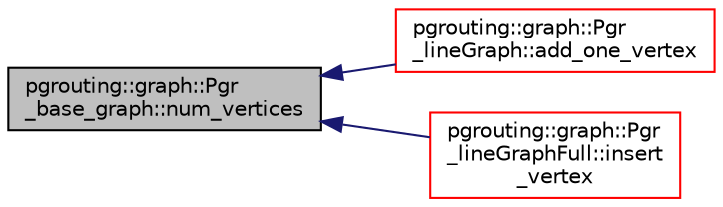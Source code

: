 digraph "pgrouting::graph::Pgr_base_graph::num_vertices"
{
  edge [fontname="Helvetica",fontsize="10",labelfontname="Helvetica",labelfontsize="10"];
  node [fontname="Helvetica",fontsize="10",shape=record];
  rankdir="LR";
  Node183 [label="pgrouting::graph::Pgr\l_base_graph::num_vertices",height=0.2,width=0.4,color="black", fillcolor="grey75", style="filled", fontcolor="black"];
  Node183 -> Node184 [dir="back",color="midnightblue",fontsize="10",style="solid",fontname="Helvetica"];
  Node184 [label="pgrouting::graph::Pgr\l_lineGraph::add_one_vertex",height=0.2,width=0.4,color="red", fillcolor="white", style="filled",URL="$classpgrouting_1_1graph_1_1Pgr__lineGraph.html#a3a4b8c9f4e3a910ac9d959ed360bcfcc"];
  Node183 -> Node187 [dir="back",color="midnightblue",fontsize="10",style="solid",fontname="Helvetica"];
  Node187 [label="pgrouting::graph::Pgr\l_lineGraphFull::insert\l_vertex",height=0.2,width=0.4,color="red", fillcolor="white", style="filled",URL="$classpgrouting_1_1graph_1_1Pgr__lineGraphFull.html#a9ec20f50fbe8d56dc52c9910597f4984"];
}
